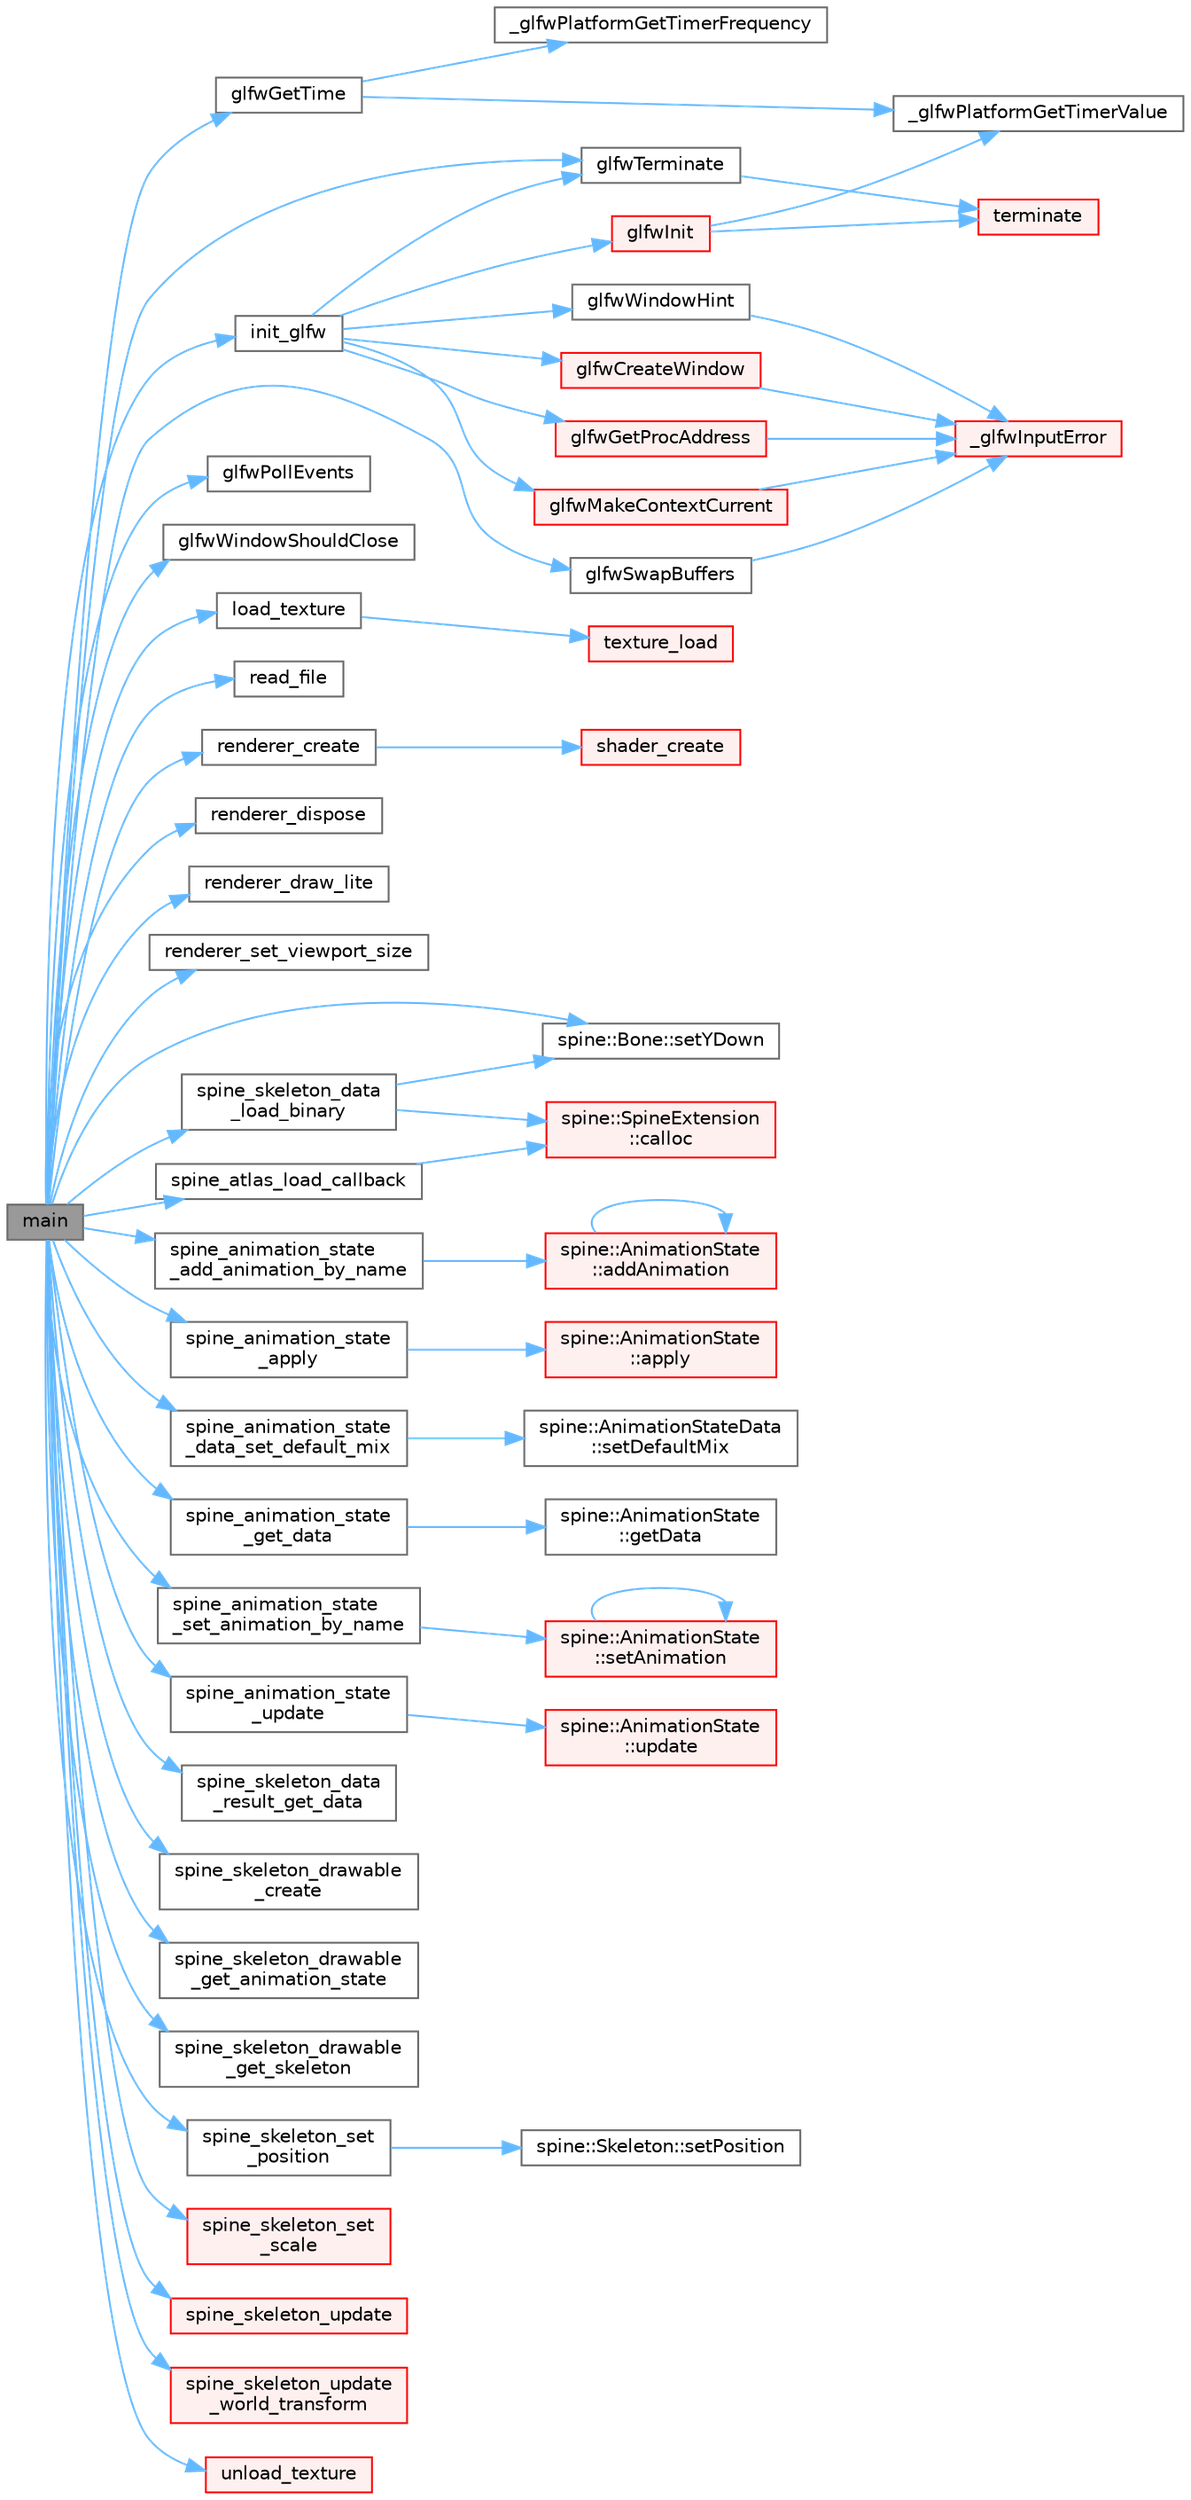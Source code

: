 digraph "main"
{
 // LATEX_PDF_SIZE
  bgcolor="transparent";
  edge [fontname=Helvetica,fontsize=10,labelfontname=Helvetica,labelfontsize=10];
  node [fontname=Helvetica,fontsize=10,shape=box,height=0.2,width=0.4];
  rankdir="LR";
  Node1 [id="Node000001",label="main",height=0.2,width=0.4,color="gray40", fillcolor="grey60", style="filled", fontcolor="black",tooltip=" "];
  Node1 -> Node2 [id="edge1_Node000001_Node000002",color="steelblue1",style="solid",tooltip=" "];
  Node2 [id="Node000002",label="glfwGetTime",height=0.2,width=0.4,color="grey40", fillcolor="white", style="filled",URL="$group__input.html#ga03d4a1039b8662c71eeb40beea8cb622",tooltip="Returns the GLFW time."];
  Node2 -> Node3 [id="edge2_Node000002_Node000003",color="steelblue1",style="solid",tooltip=" "];
  Node3 [id="Node000003",label="_glfwPlatformGetTimerFrequency",height=0.2,width=0.4,color="grey40", fillcolor="white", style="filled",URL="$posix__time_8c.html#ab3fe69b1eec5554114fe774623a15137",tooltip=" "];
  Node2 -> Node4 [id="edge3_Node000002_Node000004",color="steelblue1",style="solid",tooltip=" "];
  Node4 [id="Node000004",label="_glfwPlatformGetTimerValue",height=0.2,width=0.4,color="grey40", fillcolor="white", style="filled",URL="$posix__time_8c.html#a5ee7e09b380d3afdd3c2738b726a2a6e",tooltip=" "];
  Node1 -> Node5 [id="edge4_Node000001_Node000005",color="steelblue1",style="solid",tooltip=" "];
  Node5 [id="Node000005",label="glfwPollEvents",height=0.2,width=0.4,color="grey40", fillcolor="white", style="filled",URL="$group__window.html#ga872d16e4c77f58c0436f356255920cfc",tooltip="Processes all pending events."];
  Node1 -> Node6 [id="edge5_Node000001_Node000006",color="steelblue1",style="solid",tooltip=" "];
  Node6 [id="Node000006",label="glfwSwapBuffers",height=0.2,width=0.4,color="grey40", fillcolor="white", style="filled",URL="$group__window.html#gafb827800eedbfcbc97b1e5408df668d7",tooltip="Swaps the front and back buffers of the specified window."];
  Node6 -> Node7 [id="edge6_Node000006_Node000007",color="steelblue1",style="solid",tooltip=" "];
  Node7 [id="Node000007",label="_glfwInputError",height=0.2,width=0.4,color="red", fillcolor="#FFF0F0", style="filled",URL="$glfw_2src_2init_8c.html#a3287b282ec57a4a89127ae51f49f10f5",tooltip=" "];
  Node1 -> Node17 [id="edge7_Node000001_Node000017",color="steelblue1",style="solid",tooltip=" "];
  Node17 [id="Node000017",label="glfwTerminate",height=0.2,width=0.4,color="grey40", fillcolor="white", style="filled",URL="$group__init.html#gafd90e6fd4819ea9e22e5e739519a6504",tooltip="Terminates the GLFW library."];
  Node17 -> Node18 [id="edge8_Node000017_Node000018",color="steelblue1",style="solid",tooltip=" "];
  Node18 [id="Node000018",label="terminate",height=0.2,width=0.4,color="red", fillcolor="#FFF0F0", style="filled",URL="$glfw_2src_2init_8c.html#ae5a773506a43a9bc54bce503f234c209",tooltip=" "];
  Node1 -> Node33 [id="edge9_Node000001_Node000033",color="steelblue1",style="solid",tooltip=" "];
  Node33 [id="Node000033",label="glfwWindowShouldClose",height=0.2,width=0.4,color="grey40", fillcolor="white", style="filled",URL="$group__window.html#gaa6162f67dfa38b8beda2fea623649332",tooltip="Checks the close flag of the specified window."];
  Node1 -> Node34 [id="edge10_Node000001_Node000034",color="steelblue1",style="solid",tooltip=" "];
  Node34 [id="Node000034",label="init_glfw",height=0.2,width=0.4,color="grey40", fillcolor="white", style="filled",URL="$main-cpp-lite_8cpp.html#ae05b97f7aeec2edf1132200fdd4f2a33",tooltip=" "];
  Node34 -> Node35 [id="edge11_Node000034_Node000035",color="steelblue1",style="solid",tooltip=" "];
  Node35 [id="Node000035",label="glfwCreateWindow",height=0.2,width=0.4,color="red", fillcolor="#FFF0F0", style="filled",URL="$group__window.html#gaaccd00fafe81e2db94e8cdf55721e055",tooltip="Creates a window and its associated context."];
  Node35 -> Node7 [id="edge12_Node000035_Node000007",color="steelblue1",style="solid",tooltip=" "];
  Node34 -> Node38 [id="edge13_Node000034_Node000038",color="steelblue1",style="solid",tooltip=" "];
  Node38 [id="Node000038",label="glfwGetProcAddress",height=0.2,width=0.4,color="red", fillcolor="#FFF0F0", style="filled",URL="$group__context.html#ga0e8af175218929615c16e74938c10f2a",tooltip="Returns the address of the specified function for the current context."];
  Node38 -> Node7 [id="edge14_Node000038_Node000007",color="steelblue1",style="solid",tooltip=" "];
  Node34 -> Node39 [id="edge15_Node000034_Node000039",color="steelblue1",style="solid",tooltip=" "];
  Node39 [id="Node000039",label="glfwInit",height=0.2,width=0.4,color="red", fillcolor="#FFF0F0", style="filled",URL="$group__init.html#gab41771f0215a2e0afb4cf1cf98082d40",tooltip="Initializes the GLFW library."];
  Node39 -> Node4 [id="edge16_Node000039_Node000004",color="steelblue1",style="solid",tooltip=" "];
  Node39 -> Node18 [id="edge17_Node000039_Node000018",color="steelblue1",style="solid",tooltip=" "];
  Node34 -> Node32 [id="edge18_Node000034_Node000032",color="steelblue1",style="solid",tooltip=" "];
  Node32 [id="Node000032",label="glfwMakeContextCurrent",height=0.2,width=0.4,color="red", fillcolor="#FFF0F0", style="filled",URL="$group__context.html#gafd76c93e15ec8b0b90506a9936a46185",tooltip="Makes the context of the specified window current for the calling thread."];
  Node32 -> Node7 [id="edge19_Node000032_Node000007",color="steelblue1",style="solid",tooltip=" "];
  Node34 -> Node17 [id="edge20_Node000034_Node000017",color="steelblue1",style="solid",tooltip=" "];
  Node34 -> Node181 [id="edge21_Node000034_Node000181",color="steelblue1",style="solid",tooltip=" "];
  Node181 [id="Node000181",label="glfwWindowHint",height=0.2,width=0.4,color="grey40", fillcolor="white", style="filled",URL="$group__window.html#ga69c40728499720bef8a49aa925ea0efa",tooltip="Sets the specified window hint to the desired value."];
  Node181 -> Node7 [id="edge22_Node000181_Node000007",color="steelblue1",style="solid",tooltip=" "];
  Node1 -> Node182 [id="edge23_Node000001_Node000182",color="steelblue1",style="solid",tooltip=" "];
  Node182 [id="Node000182",label="load_texture",height=0.2,width=0.4,color="grey40", fillcolor="white", style="filled",URL="$main-cpp-lite_8cpp.html#ad4500619241fd1ac19051a0d012c120f",tooltip=" "];
  Node182 -> Node183 [id="edge24_Node000182_Node000183",color="steelblue1",style="solid",tooltip=" "];
  Node183 [id="Node000183",label="texture_load",height=0.2,width=0.4,color="red", fillcolor="#FFF0F0", style="filled",URL="$spine-glfw_8cpp.html#a1acc2f2849c3bdad0d3206403c32d1fa",tooltip="Loads the given image and creates an OpenGL texture with default settings and auto-generated mipmap l..."];
  Node1 -> Node217 [id="edge25_Node000001_Node000217",color="steelblue1",style="solid",tooltip=" "];
  Node217 [id="Node000217",label="read_file",height=0.2,width=0.4,color="grey40", fillcolor="white", style="filled",URL="$main-cpp-lite_8cpp.html#afa748bbf284579948095807e60ea175c",tooltip=" "];
  Node1 -> Node218 [id="edge26_Node000001_Node000218",color="steelblue1",style="solid",tooltip=" "];
  Node218 [id="Node000218",label="renderer_create",height=0.2,width=0.4,color="grey40", fillcolor="white", style="filled",URL="$spine-glfw_8cpp.html#a58cfb2950eb51a96204dfdcea5e61ade",tooltip="Creates a new renderer"];
  Node218 -> Node219 [id="edge27_Node000218_Node000219",color="steelblue1",style="solid",tooltip=" "];
  Node219 [id="Node000219",label="shader_create",height=0.2,width=0.4,color="red", fillcolor="#FFF0F0", style="filled",URL="$spine-glfw_8cpp.html#a73357b5a9ae336f0a7426072950f55a2",tooltip="Creates a shader program from the vertex and fragment shader"];
  Node1 -> Node221 [id="edge28_Node000001_Node000221",color="steelblue1",style="solid",tooltip=" "];
  Node221 [id="Node000221",label="renderer_dispose",height=0.2,width=0.4,color="grey40", fillcolor="white", style="filled",URL="$spine-glfw_8cpp.html#ac4ca0e459b27bce888afba28ffe5a152",tooltip="Disposes the renderer"];
  Node1 -> Node222 [id="edge29_Node000001_Node000222",color="steelblue1",style="solid",tooltip=" "];
  Node222 [id="Node000222",label="renderer_draw_lite",height=0.2,width=0.4,color="grey40", fillcolor="white", style="filled",URL="$spine-glfw_8cpp.html#a6a469f71887b58ce2b931e4fa183f97c",tooltip=" "];
  Node1 -> Node223 [id="edge30_Node000001_Node000223",color="steelblue1",style="solid",tooltip=" "];
  Node223 [id="Node000223",label="renderer_set_viewport_size",height=0.2,width=0.4,color="grey40", fillcolor="white", style="filled",URL="$spine-glfw_8cpp.html#a482f082360900319388ad94a8112eb62",tooltip="Sets the viewport size for the 2D orthographic projection"];
  Node1 -> Node224 [id="edge31_Node000001_Node000224",color="steelblue1",style="solid",tooltip=" "];
  Node224 [id="Node000224",label="spine::Bone::setYDown",height=0.2,width=0.4,color="grey40", fillcolor="white", style="filled",URL="$classspine_1_1_bone.html#aef59ad7b7a8be83af8ff4c73def903a2",tooltip=" "];
  Node1 -> Node225 [id="edge32_Node000001_Node000225",color="steelblue1",style="solid",tooltip=" "];
  Node225 [id="Node000225",label="spine_animation_state\l_add_animation_by_name",height=0.2,width=0.4,color="grey40", fillcolor="white", style="filled",URL="$spine-cpp_2spine-cpp-lite_2spine-cpp-lite_8cpp.html#a6a8e02d53ec741e4e1ff754f5f9ff4f6",tooltip=" "];
  Node225 -> Node226 [id="edge33_Node000225_Node000226",color="steelblue1",style="solid",tooltip=" "];
  Node226 [id="Node000226",label="spine::AnimationState\l::addAnimation",height=0.2,width=0.4,color="red", fillcolor="#FFF0F0", style="filled",URL="$classspine_1_1_animation_state.html#a5f93cba30c520db31971ce4ada3503b9",tooltip=" "];
  Node226 -> Node226 [id="edge34_Node000226_Node000226",color="steelblue1",style="solid",tooltip=" "];
  Node1 -> Node228 [id="edge35_Node000001_Node000228",color="steelblue1",style="solid",tooltip=" "];
  Node228 [id="Node000228",label="spine_animation_state\l_apply",height=0.2,width=0.4,color="grey40", fillcolor="white", style="filled",URL="$spine-cpp_2spine-cpp-lite_2spine-cpp-lite_8cpp.html#a3a92f2ce6826f3f0598f9f1f923a3f92",tooltip=" "];
  Node228 -> Node229 [id="edge36_Node000228_Node000229",color="steelblue1",style="solid",tooltip=" "];
  Node229 [id="Node000229",label="spine::AnimationState\l::apply",height=0.2,width=0.4,color="red", fillcolor="#FFF0F0", style="filled",URL="$classspine_1_1_animation_state.html#a34e25589db2cc6ac78698dc2422e2162",tooltip=" "];
  Node1 -> Node280 [id="edge37_Node000001_Node000280",color="steelblue1",style="solid",tooltip=" "];
  Node280 [id="Node000280",label="spine_animation_state\l_data_set_default_mix",height=0.2,width=0.4,color="grey40", fillcolor="white", style="filled",URL="$spine-cpp_2spine-cpp-lite_2spine-cpp-lite_8cpp.html#afb340ead88626ddacbf8500c884ff617",tooltip=" "];
  Node280 -> Node281 [id="edge38_Node000280_Node000281",color="steelblue1",style="solid",tooltip=" "];
  Node281 [id="Node000281",label="spine::AnimationStateData\l::setDefaultMix",height=0.2,width=0.4,color="grey40", fillcolor="white", style="filled",URL="$classspine_1_1_animation_state_data.html#a21191949c5bbff8f4a8aa39031e2aff4",tooltip=" "];
  Node1 -> Node282 [id="edge39_Node000001_Node000282",color="steelblue1",style="solid",tooltip=" "];
  Node282 [id="Node000282",label="spine_animation_state\l_get_data",height=0.2,width=0.4,color="grey40", fillcolor="white", style="filled",URL="$spine-cpp_2spine-cpp-lite_2spine-cpp-lite_8cpp.html#ae5af1775c50423a13985d1e4b9df9bea",tooltip=" "];
  Node282 -> Node283 [id="edge40_Node000282_Node000283",color="steelblue1",style="solid",tooltip=" "];
  Node283 [id="Node000283",label="spine::AnimationState\l::getData",height=0.2,width=0.4,color="grey40", fillcolor="white", style="filled",URL="$classspine_1_1_animation_state.html#ac0892d235b2dada1faaca577bae0671d",tooltip=" "];
  Node1 -> Node284 [id="edge41_Node000001_Node000284",color="steelblue1",style="solid",tooltip=" "];
  Node284 [id="Node000284",label="spine_animation_state\l_set_animation_by_name",height=0.2,width=0.4,color="grey40", fillcolor="white", style="filled",URL="$spine-cpp_2spine-cpp-lite_2spine-cpp-lite_8cpp.html#a22b0bfe99001a7246bcbc4042f60dd27",tooltip=" "];
  Node284 -> Node285 [id="edge42_Node000284_Node000285",color="steelblue1",style="solid",tooltip=" "];
  Node285 [id="Node000285",label="spine::AnimationState\l::setAnimation",height=0.2,width=0.4,color="red", fillcolor="#FFF0F0", style="filled",URL="$classspine_1_1_animation_state.html#a7f98b5d9f391631d0dc26d7f4f09e0ec",tooltip="Sets an animation by name. setAnimation(int, Animation, bool)"];
  Node285 -> Node285 [id="edge43_Node000285_Node000285",color="steelblue1",style="solid",tooltip=" "];
  Node1 -> Node286 [id="edge44_Node000001_Node000286",color="steelblue1",style="solid",tooltip=" "];
  Node286 [id="Node000286",label="spine_animation_state\l_update",height=0.2,width=0.4,color="grey40", fillcolor="white", style="filled",URL="$spine-cpp_2spine-cpp-lite_2spine-cpp-lite_8cpp.html#a55a45b22c75c7b40316087c9314b4844",tooltip=" "];
  Node286 -> Node287 [id="edge45_Node000286_Node000287",color="steelblue1",style="solid",tooltip=" "];
  Node287 [id="Node000287",label="spine::AnimationState\l::update",height=0.2,width=0.4,color="red", fillcolor="#FFF0F0", style="filled",URL="$classspine_1_1_animation_state.html#a03f8df4f360262fcaf49f2f158c7bc8d",tooltip=" "];
  Node1 -> Node294 [id="edge46_Node000001_Node000294",color="steelblue1",style="solid",tooltip=" "];
  Node294 [id="Node000294",label="spine_atlas_load_callback",height=0.2,width=0.4,color="grey40", fillcolor="white", style="filled",URL="$spine-cpp_2spine-cpp-lite_2spine-cpp-lite_8cpp.html#a9c5dbe89e3fb7772e8ac142b336b1361",tooltip=" "];
  Node294 -> Node295 [id="edge47_Node000294_Node000295",color="steelblue1",style="solid",tooltip=" "];
  Node295 [id="Node000295",label="spine::SpineExtension\l::calloc",height=0.2,width=0.4,color="red", fillcolor="#FFF0F0", style="filled",URL="$classspine_1_1_spine_extension.html#a58da28282e5701c98d8088543fb9ea3f",tooltip=" "];
  Node1 -> Node296 [id="edge48_Node000001_Node000296",color="steelblue1",style="solid",tooltip=" "];
  Node296 [id="Node000296",label="spine_skeleton_data\l_load_binary",height=0.2,width=0.4,color="grey40", fillcolor="white", style="filled",URL="$spine-cpp_2spine-cpp-lite_2spine-cpp-lite_8cpp.html#a5a0dddb254f5b410df9ab323db91ce3c",tooltip=" "];
  Node296 -> Node295 [id="edge49_Node000296_Node000295",color="steelblue1",style="solid",tooltip=" "];
  Node296 -> Node224 [id="edge50_Node000296_Node000224",color="steelblue1",style="solid",tooltip=" "];
  Node1 -> Node297 [id="edge51_Node000001_Node000297",color="steelblue1",style="solid",tooltip=" "];
  Node297 [id="Node000297",label="spine_skeleton_data\l_result_get_data",height=0.2,width=0.4,color="grey40", fillcolor="white", style="filled",URL="$spine-cpp_2spine-cpp-lite_2spine-cpp-lite_8cpp.html#a057f9dda98bbd6d734918c6f53171540",tooltip=" "];
  Node1 -> Node298 [id="edge52_Node000001_Node000298",color="steelblue1",style="solid",tooltip=" "];
  Node298 [id="Node000298",label="spine_skeleton_drawable\l_create",height=0.2,width=0.4,color="grey40", fillcolor="white", style="filled",URL="$spine-cpp_2spine-cpp-lite_2spine-cpp-lite_8cpp.html#a48314a83c7c591fc466c856f6b2da1fa",tooltip=" "];
  Node1 -> Node299 [id="edge53_Node000001_Node000299",color="steelblue1",style="solid",tooltip=" "];
  Node299 [id="Node000299",label="spine_skeleton_drawable\l_get_animation_state",height=0.2,width=0.4,color="grey40", fillcolor="white", style="filled",URL="$spine-cpp_2spine-cpp-lite_2spine-cpp-lite_8cpp.html#a39cfe98d370f167ba5a21dbebc172687",tooltip=" "];
  Node1 -> Node300 [id="edge54_Node000001_Node000300",color="steelblue1",style="solid",tooltip=" "];
  Node300 [id="Node000300",label="spine_skeleton_drawable\l_get_skeleton",height=0.2,width=0.4,color="grey40", fillcolor="white", style="filled",URL="$spine-cpp_2spine-cpp-lite_2spine-cpp-lite_8cpp.html#af3e9c654d8f1507edff8e72baf26550c",tooltip=" "];
  Node1 -> Node301 [id="edge55_Node000001_Node000301",color="steelblue1",style="solid",tooltip=" "];
  Node301 [id="Node000301",label="spine_skeleton_set\l_position",height=0.2,width=0.4,color="grey40", fillcolor="white", style="filled",URL="$spine-cpp_2spine-cpp-lite_2spine-cpp-lite_8cpp.html#ad3f478ce92f7bc0bbe861f9afd4cf686",tooltip=" "];
  Node301 -> Node302 [id="edge56_Node000301_Node000302",color="steelblue1",style="solid",tooltip=" "];
  Node302 [id="Node000302",label="spine::Skeleton::setPosition",height=0.2,width=0.4,color="grey40", fillcolor="white", style="filled",URL="$classspine_1_1_skeleton.html#abca3d614340a80df3a05c65fd7bae4bf",tooltip=" "];
  Node1 -> Node303 [id="edge57_Node000001_Node000303",color="steelblue1",style="solid",tooltip=" "];
  Node303 [id="Node000303",label="spine_skeleton_set\l_scale",height=0.2,width=0.4,color="red", fillcolor="#FFF0F0", style="filled",URL="$spine-cpp_2spine-cpp-lite_2spine-cpp-lite_8cpp.html#a3d5ce0c57ca67ec442418591d0cbf03d",tooltip=" "];
  Node1 -> Node306 [id="edge58_Node000001_Node000306",color="steelblue1",style="solid",tooltip=" "];
  Node306 [id="Node000306",label="spine_skeleton_update",height=0.2,width=0.4,color="red", fillcolor="#FFF0F0", style="filled",URL="$spine-cpp_2spine-cpp-lite_2spine-cpp-lite_8cpp.html#aaac89681fc9a470c1e26f17bdce1f618",tooltip=" "];
  Node1 -> Node308 [id="edge59_Node000001_Node000308",color="steelblue1",style="solid",tooltip=" "];
  Node308 [id="Node000308",label="spine_skeleton_update\l_world_transform",height=0.2,width=0.4,color="red", fillcolor="#FFF0F0", style="filled",URL="$spine-cpp_2spine-cpp-lite_2spine-cpp-lite_8cpp.html#a0161159c1ee4a1195d64e62b4126f050",tooltip=" "];
  Node1 -> Node311 [id="edge60_Node000001_Node000311",color="steelblue1",style="solid",tooltip=" "];
  Node311 [id="Node000311",label="unload_texture",height=0.2,width=0.4,color="red", fillcolor="#FFF0F0", style="filled",URL="$main-cpp-lite_8cpp.html#a4203185d50b8ab484aab2dd19c0d1718",tooltip=" "];
}
